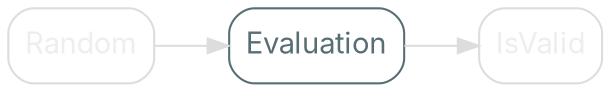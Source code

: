 digraph {
    bgcolor=transparent
    rankdir=LR

    // Default theme: enabled
    node[shape="rectangle" style="rounded,filled" color="#586E75" fillcolor="#ffffff" fontcolor="#586E75" fontname="Inter,Arial"]
    edge[color="#586E75" fontcolor="#000000" fontname="Inter,Arial" fontsize=11]

    Input[label="Random" color="#dddddd" fontcolor="#eeeeee"]
    Evaluation
    Analysis[label="IsValid" color="#dddddd" fontcolor="#eeeeee"]

    Input -> Evaluation[color="#dddddd"]
    Evaluation -> Analysis[color="#dddddd"]

}
